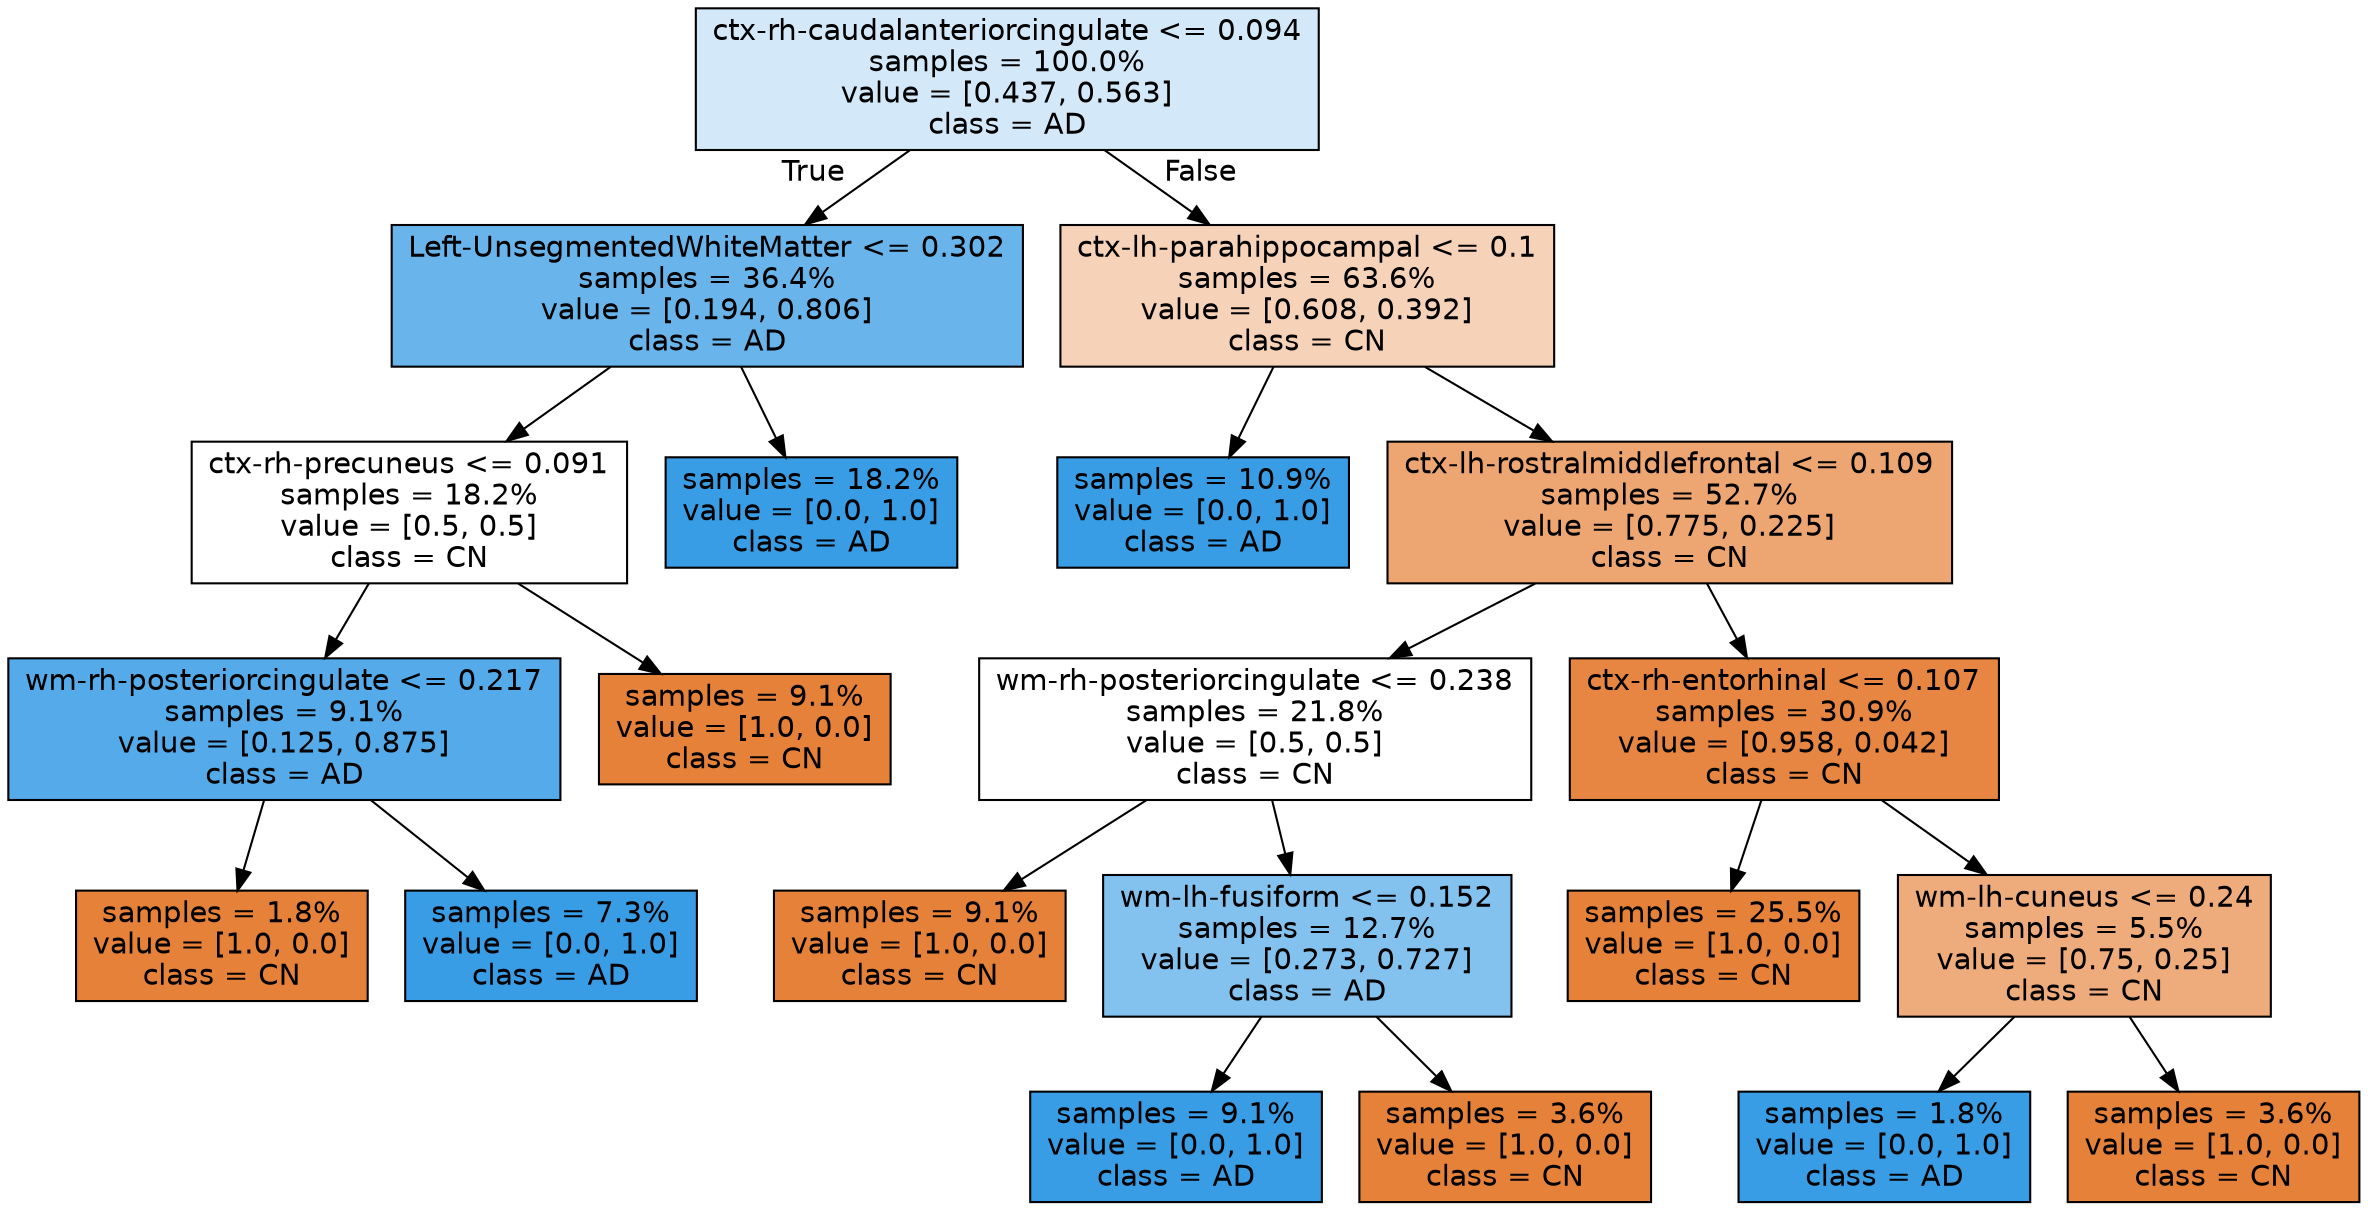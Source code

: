 digraph Tree {
node [shape=box, style="filled", color="black", fontname="helvetica"] ;
edge [fontname="helvetica"] ;
0 [label="ctx-rh-caudalanteriorcingulate <= 0.094\nsamples = 100.0%\nvalue = [0.437, 0.563]\nclass = AD", fillcolor="#d3e9f9"] ;
1 [label="Left-UnsegmentedWhiteMatter <= 0.302\nsamples = 36.4%\nvalue = [0.194, 0.806]\nclass = AD", fillcolor="#69b5eb"] ;
0 -> 1 [labeldistance=2.5, labelangle=45, headlabel="True"] ;
2 [label="ctx-rh-precuneus <= 0.091\nsamples = 18.2%\nvalue = [0.5, 0.5]\nclass = CN", fillcolor="#ffffff"] ;
1 -> 2 ;
3 [label="wm-rh-posteriorcingulate <= 0.217\nsamples = 9.1%\nvalue = [0.125, 0.875]\nclass = AD", fillcolor="#55abe9"] ;
2 -> 3 ;
4 [label="samples = 1.8%\nvalue = [1.0, 0.0]\nclass = CN", fillcolor="#e58139"] ;
3 -> 4 ;
5 [label="samples = 7.3%\nvalue = [0.0, 1.0]\nclass = AD", fillcolor="#399de5"] ;
3 -> 5 ;
6 [label="samples = 9.1%\nvalue = [1.0, 0.0]\nclass = CN", fillcolor="#e58139"] ;
2 -> 6 ;
7 [label="samples = 18.2%\nvalue = [0.0, 1.0]\nclass = AD", fillcolor="#399de5"] ;
1 -> 7 ;
8 [label="ctx-lh-parahippocampal <= 0.1\nsamples = 63.6%\nvalue = [0.608, 0.392]\nclass = CN", fillcolor="#f6d2b9"] ;
0 -> 8 [labeldistance=2.5, labelangle=-45, headlabel="False"] ;
9 [label="samples = 10.9%\nvalue = [0.0, 1.0]\nclass = AD", fillcolor="#399de5"] ;
8 -> 9 ;
10 [label="ctx-lh-rostralmiddlefrontal <= 0.109\nsamples = 52.7%\nvalue = [0.775, 0.225]\nclass = CN", fillcolor="#eda672"] ;
8 -> 10 ;
11 [label="wm-rh-posteriorcingulate <= 0.238\nsamples = 21.8%\nvalue = [0.5, 0.5]\nclass = CN", fillcolor="#ffffff"] ;
10 -> 11 ;
12 [label="samples = 9.1%\nvalue = [1.0, 0.0]\nclass = CN", fillcolor="#e58139"] ;
11 -> 12 ;
13 [label="wm-lh-fusiform <= 0.152\nsamples = 12.7%\nvalue = [0.273, 0.727]\nclass = AD", fillcolor="#83c2ef"] ;
11 -> 13 ;
14 [label="samples = 9.1%\nvalue = [0.0, 1.0]\nclass = AD", fillcolor="#399de5"] ;
13 -> 14 ;
15 [label="samples = 3.6%\nvalue = [1.0, 0.0]\nclass = CN", fillcolor="#e58139"] ;
13 -> 15 ;
16 [label="ctx-rh-entorhinal <= 0.107\nsamples = 30.9%\nvalue = [0.958, 0.042]\nclass = CN", fillcolor="#e68642"] ;
10 -> 16 ;
17 [label="samples = 25.5%\nvalue = [1.0, 0.0]\nclass = CN", fillcolor="#e58139"] ;
16 -> 17 ;
18 [label="wm-lh-cuneus <= 0.24\nsamples = 5.5%\nvalue = [0.75, 0.25]\nclass = CN", fillcolor="#eeab7b"] ;
16 -> 18 ;
19 [label="samples = 1.8%\nvalue = [0.0, 1.0]\nclass = AD", fillcolor="#399de5"] ;
18 -> 19 ;
20 [label="samples = 3.6%\nvalue = [1.0, 0.0]\nclass = CN", fillcolor="#e58139"] ;
18 -> 20 ;
}
